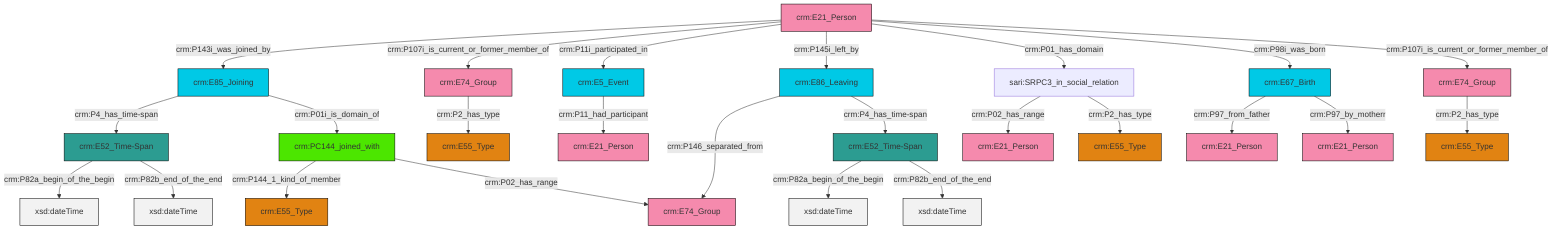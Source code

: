 graph TD
classDef Literal fill:#f2f2f2,stroke:#000000;
classDef CRM_Entity fill:#FFFFFF,stroke:#000000;
classDef Temporal_Entity fill:#00C9E6, stroke:#000000;
classDef Type fill:#E18312, stroke:#000000;
classDef Time-Span fill:#2C9C91, stroke:#000000;
classDef Appellation fill:#FFEB7F, stroke:#000000;
classDef Place fill:#008836, stroke:#000000;
classDef Persistent_Item fill:#B266B2, stroke:#000000;
classDef Conceptual_Object fill:#FFD700, stroke:#000000;
classDef Physical_Thing fill:#D2B48C, stroke:#000000;
classDef Actor fill:#f58aad, stroke:#000000;
classDef PC_Classes fill:#4ce600, stroke:#000000;
classDef Multi fill:#cccccc,stroke:#000000;

2["sari:SRPC3_in_social_relation"]:::Default -->|crm:P02_has_range| 3["crm:E21_Person"]:::Actor
4["crm:E21_Person"]:::Actor -->|crm:P143i_was_joined_by| 5["crm:E85_Joining"]:::Temporal_Entity
6["crm:E74_Group"]:::Actor -->|crm:P2_has_type| 7["crm:E55_Type"]:::Type
4["crm:E21_Person"]:::Actor -->|crm:P107i_is_current_or_former_member_of| 6["crm:E74_Group"]:::Actor
4["crm:E21_Person"]:::Actor -->|crm:P11i_participated_in| 8["crm:E5_Event"]:::Temporal_Entity
11["crm:E52_Time-Span"]:::Time-Span -->|crm:P82a_begin_of_the_begin| 12[xsd:dateTime]:::Literal
9["crm:E52_Time-Span"]:::Time-Span -->|crm:P82a_begin_of_the_begin| 13[xsd:dateTime]:::Literal
14["crm:PC144_joined_with"]:::PC_Classes -->|crm:P144_1_kind_of_member| 15["crm:E55_Type"]:::Type
5["crm:E85_Joining"]:::Temporal_Entity -->|crm:P4_has_time-span| 9["crm:E52_Time-Span"]:::Time-Span
4["crm:E21_Person"]:::Actor -->|crm:P145i_left_by| 16["crm:E86_Leaving"]:::Temporal_Entity
11["crm:E52_Time-Span"]:::Time-Span -->|crm:P82b_end_of_the_end| 23[xsd:dateTime]:::Literal
5["crm:E85_Joining"]:::Temporal_Entity -->|crm:P01i_is_domain_of| 14["crm:PC144_joined_with"]:::PC_Classes
14["crm:PC144_joined_with"]:::PC_Classes -->|crm:P02_has_range| 25["crm:E74_Group"]:::Actor
8["crm:E5_Event"]:::Temporal_Entity -->|crm:P11_had_participant| 20["crm:E21_Person"]:::Actor
2["sari:SRPC3_in_social_relation"]:::Default -->|crm:P2_has_type| 27["crm:E55_Type"]:::Type
16["crm:E86_Leaving"]:::Temporal_Entity -->|crm:P146_separated_from| 25["crm:E74_Group"]:::Actor
17["crm:E67_Birth"]:::Temporal_Entity -->|crm:P97_from_father| 32["crm:E21_Person"]:::Actor
4["crm:E21_Person"]:::Actor -->|crm:P01_has_domain| 2["sari:SRPC3_in_social_relation"]:::Default
38["crm:E74_Group"]:::Actor -->|crm:P2_has_type| 29["crm:E55_Type"]:::Type
17["crm:E67_Birth"]:::Temporal_Entity -->|crm:P97_by_motherr| 0["crm:E21_Person"]:::Actor
9["crm:E52_Time-Span"]:::Time-Span -->|crm:P82b_end_of_the_end| 43[xsd:dateTime]:::Literal
4["crm:E21_Person"]:::Actor -->|crm:P98i_was_born| 17["crm:E67_Birth"]:::Temporal_Entity
4["crm:E21_Person"]:::Actor -->|crm:P107i_is_current_or_former_member_of| 38["crm:E74_Group"]:::Actor
16["crm:E86_Leaving"]:::Temporal_Entity -->|crm:P4_has_time-span| 11["crm:E52_Time-Span"]:::Time-Span